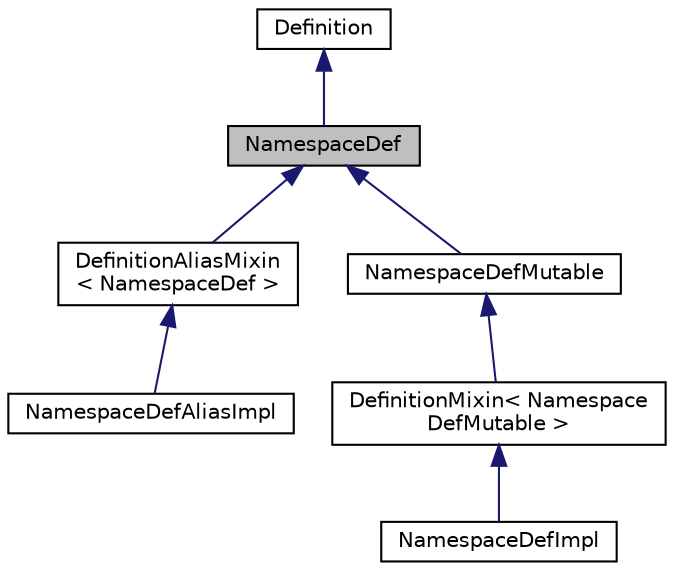 digraph "NamespaceDef"
{
 // INTERACTIVE_SVG=YES
 // LATEX_PDF_SIZE
  edge [fontname="Helvetica",fontsize="10",labelfontname="Helvetica",labelfontsize="10"];
  node [fontname="Helvetica",fontsize="10",shape=record];
  Node1 [label="NamespaceDef",height=0.2,width=0.4,color="black", fillcolor="grey75", style="filled", fontcolor="black",tooltip="An abstract interface of a namespace symbol."];
  Node2 -> Node1 [dir="back",color="midnightblue",fontsize="10",style="solid",fontname="Helvetica"];
  Node2 [label="Definition",height=0.2,width=0.4,color="black", fillcolor="white", style="filled",URL="$d5/dcc/class_definition.html",tooltip="The common base class of all entity definitions found in the sources."];
  Node1 -> Node3 [dir="back",color="midnightblue",fontsize="10",style="solid",fontname="Helvetica"];
  Node3 [label="DefinitionAliasMixin\l\< NamespaceDef \>",height=0.2,width=0.4,color="black", fillcolor="white", style="filled",URL="$d8/d83/class_definition_alias_mixin.html",tooltip=" "];
  Node3 -> Node4 [dir="back",color="midnightblue",fontsize="10",style="solid",fontname="Helvetica"];
  Node4 [label="NamespaceDefAliasImpl",height=0.2,width=0.4,color="black", fillcolor="white", style="filled",URL="$d2/d9c/class_namespace_def_alias_impl.html",tooltip=" "];
  Node1 -> Node5 [dir="back",color="midnightblue",fontsize="10",style="solid",fontname="Helvetica"];
  Node5 [label="NamespaceDefMutable",height=0.2,width=0.4,color="black", fillcolor="white", style="filled",URL="$dd/dd5/class_namespace_def_mutable.html",tooltip=" "];
  Node5 -> Node6 [dir="back",color="midnightblue",fontsize="10",style="solid",fontname="Helvetica"];
  Node6 [label="DefinitionMixin\< Namespace\lDefMutable \>",height=0.2,width=0.4,color="black", fillcolor="white", style="filled",URL="$dd/d10/class_definition_mixin.html",tooltip=" "];
  Node6 -> Node7 [dir="back",color="midnightblue",fontsize="10",style="solid",fontname="Helvetica"];
  Node7 [label="NamespaceDefImpl",height=0.2,width=0.4,color="black", fillcolor="white", style="filled",URL="$d5/dfa/class_namespace_def_impl.html",tooltip=" "];
}
